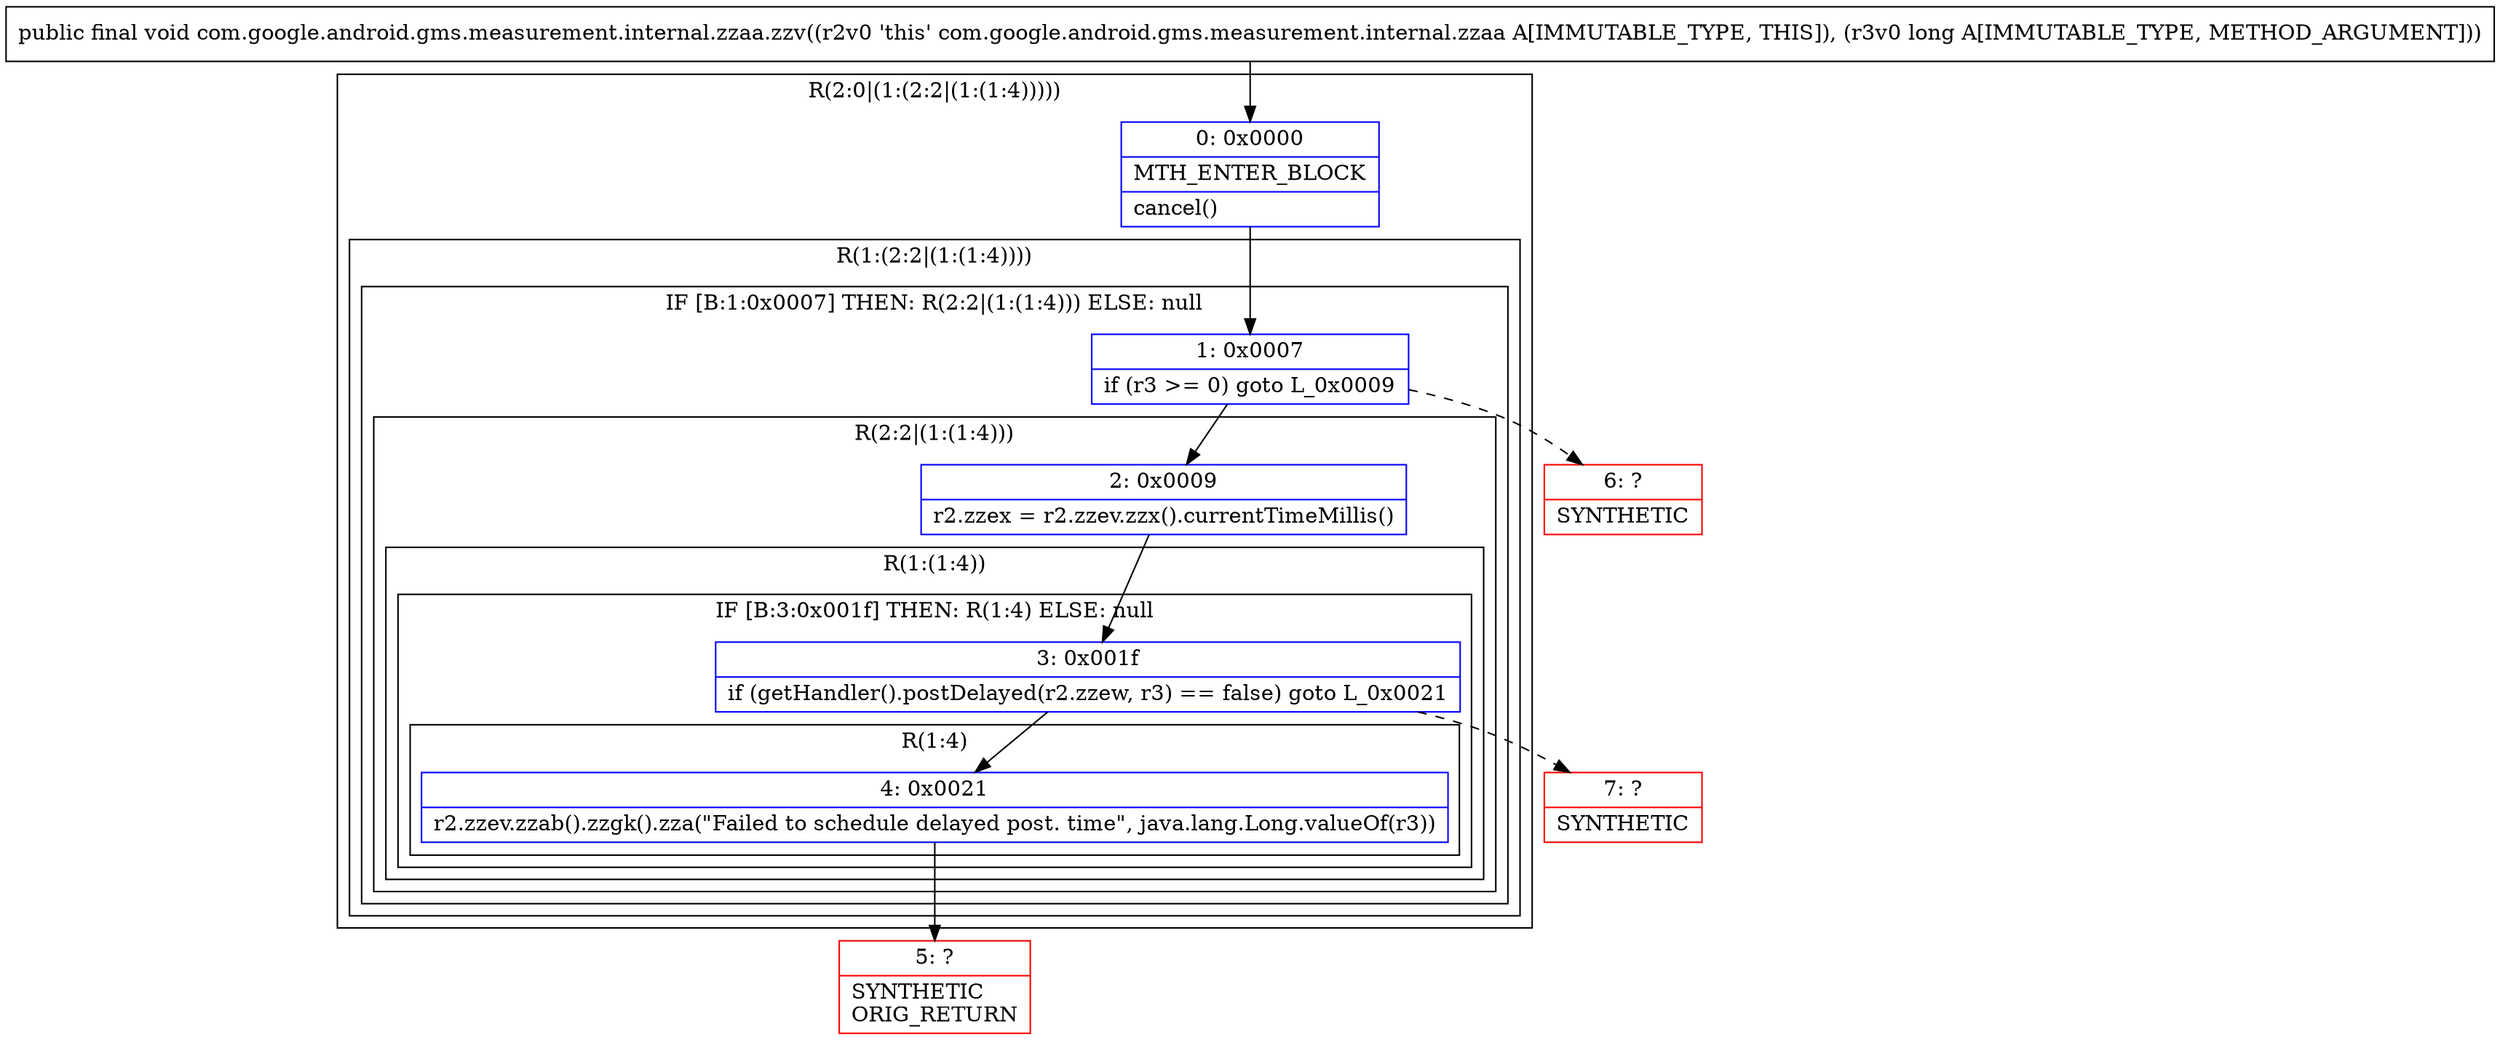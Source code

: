 digraph "CFG forcom.google.android.gms.measurement.internal.zzaa.zzv(J)V" {
subgraph cluster_Region_12728090 {
label = "R(2:0|(1:(2:2|(1:(1:4)))))";
node [shape=record,color=blue];
Node_0 [shape=record,label="{0\:\ 0x0000|MTH_ENTER_BLOCK\l|cancel()\l}"];
subgraph cluster_Region_1988419169 {
label = "R(1:(2:2|(1:(1:4))))";
node [shape=record,color=blue];
subgraph cluster_IfRegion_574786449 {
label = "IF [B:1:0x0007] THEN: R(2:2|(1:(1:4))) ELSE: null";
node [shape=record,color=blue];
Node_1 [shape=record,label="{1\:\ 0x0007|if (r3 \>= 0) goto L_0x0009\l}"];
subgraph cluster_Region_1359631165 {
label = "R(2:2|(1:(1:4)))";
node [shape=record,color=blue];
Node_2 [shape=record,label="{2\:\ 0x0009|r2.zzex = r2.zzev.zzx().currentTimeMillis()\l}"];
subgraph cluster_Region_1080149217 {
label = "R(1:(1:4))";
node [shape=record,color=blue];
subgraph cluster_IfRegion_273050970 {
label = "IF [B:3:0x001f] THEN: R(1:4) ELSE: null";
node [shape=record,color=blue];
Node_3 [shape=record,label="{3\:\ 0x001f|if (getHandler().postDelayed(r2.zzew, r3) == false) goto L_0x0021\l}"];
subgraph cluster_Region_644772544 {
label = "R(1:4)";
node [shape=record,color=blue];
Node_4 [shape=record,label="{4\:\ 0x0021|r2.zzev.zzab().zzgk().zza(\"Failed to schedule delayed post. time\", java.lang.Long.valueOf(r3))\l}"];
}
}
}
}
}
}
}
Node_5 [shape=record,color=red,label="{5\:\ ?|SYNTHETIC\lORIG_RETURN\l}"];
Node_6 [shape=record,color=red,label="{6\:\ ?|SYNTHETIC\l}"];
Node_7 [shape=record,color=red,label="{7\:\ ?|SYNTHETIC\l}"];
MethodNode[shape=record,label="{public final void com.google.android.gms.measurement.internal.zzaa.zzv((r2v0 'this' com.google.android.gms.measurement.internal.zzaa A[IMMUTABLE_TYPE, THIS]), (r3v0 long A[IMMUTABLE_TYPE, METHOD_ARGUMENT])) }"];
MethodNode -> Node_0;
Node_0 -> Node_1;
Node_1 -> Node_2;
Node_1 -> Node_6[style=dashed];
Node_2 -> Node_3;
Node_3 -> Node_4;
Node_3 -> Node_7[style=dashed];
Node_4 -> Node_5;
}

